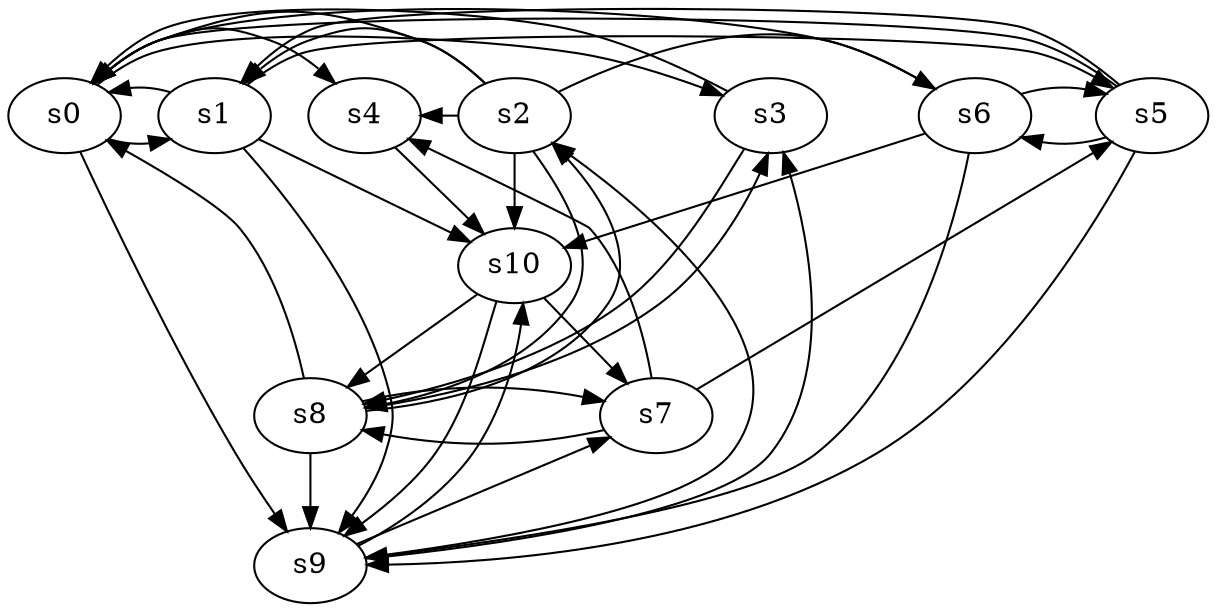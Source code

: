 digraph game_0797_complex_11 {
    s0 [name="s0", player=1];
    s1 [name="s1", player=1, target=1];
    s2 [name="s2", player=0];
    s3 [name="s3", player=1];
    s4 [name="s4", player=0, target=1];
    s5 [name="s5", player=0];
    s6 [name="s6", player=0];
    s7 [name="s7", player=1];
    s8 [name="s8", player=1];
    s9 [name="s9", player=0, target=1];
    s10 [name="s10", player=0];

    s0 -> s1 [constraint="time % 2 == 1 && time % 5 == 3"];
    s0 -> s3 [constraint="time % 3 == 1 && time % 3 == 2"];
    s0 -> s4 [constraint="!(time % 4 == 1)"];
    s0 -> s9 [constraint="time % 5 == 1 || time % 3 == 1"];
    s1 -> s0 [constraint="time == 16 || time == 21 || time == 24"];
    s1 -> s5 [constraint="time % 4 == 2 && time % 5 == 4"];
    s1 -> s9 [constraint="time == 0 || time == 2 || time == 8 || time == 11 || time == 18"];
    s1 -> s10 [constraint="time == 12 || time == 20 || time == 26"];
    s2 -> s0 [constraint="time % 4 == 0 && time % 3 == 0"];
    s2 -> s1 [constraint="time % 4 == 1"];
    s2 -> s4 [constraint="!(time % 4 == 3)"];
    s2 -> s6 [constraint="time % 3 == 1"];
    s2 -> s8 [constraint="time % 2 == 0 && time % 4 == 2"];
    s2 -> s10;
    s3 -> s0 [constraint="time == 2 || time == 3 || time == 11 || time == 18"];
    s3 -> s8 [constraint="!(time % 2 == 0)"];
    s4 -> s10 [constraint="time % 2 == 0 || time % 2 == 0"];
    s5 -> s0 [constraint="time % 4 == 1"];
    s5 -> s1 [constraint="time % 3 == 1 || time % 2 == 1"];
    s5 -> s6 [constraint="time % 2 == 0"];
    s5 -> s9 [constraint="time % 3 == 2 && time % 5 == 1"];
    s6 -> s0 [constraint="!(time % 4 == 0)"];
    s6 -> s5 [constraint="time % 4 == 2"];
    s6 -> s9 [constraint="time % 2 == 1 || time % 4 == 1"];
    s6 -> s10 [constraint="time == 1 || time == 7 || time == 10"];
    s7 -> s4 [constraint="!(time % 3 == 1)"];
    s7 -> s5 [constraint="time % 4 == 0 && time % 4 == 1"];
    s7 -> s8 [constraint="time % 3 == 2"];
    s8 -> s0 [constraint="!(time % 4 == 2)"];
    s8 -> s2 [constraint="time % 2 == 0 || time % 3 == 1"];
    s8 -> s3 [constraint="time % 5 == 1"];
    s8 -> s7 [constraint="time % 5 == 0 || time % 2 == 0"];
    s8 -> s9;
    s9 -> s2 [constraint="time % 2 == 0"];
    s9 -> s3 [constraint="time == 5 || time == 7 || time == 12 || time == 14"];
    s9 -> s7 [constraint="!(time % 3 == 2)"];
    s9 -> s10 [constraint="!(time % 2 == 1)"];
    s10 -> s7;
    s10 -> s8;
    s10 -> s9 [constraint="time % 4 == 2 && time % 3 == 0"];
}
